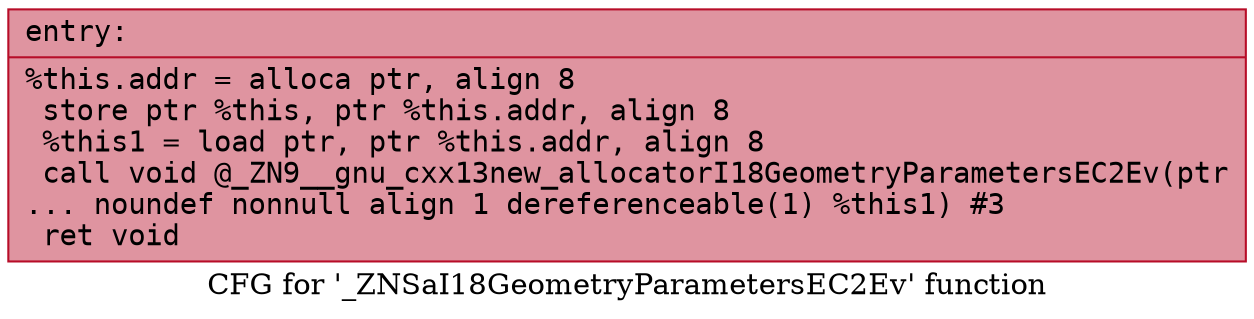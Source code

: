 digraph "CFG for '_ZNSaI18GeometryParametersEC2Ev' function" {
	label="CFG for '_ZNSaI18GeometryParametersEC2Ev' function";

	Node0x562c4e4ad970 [shape=record,color="#b70d28ff", style=filled, fillcolor="#b70d2870" fontname="Courier",label="{entry:\l|  %this.addr = alloca ptr, align 8\l  store ptr %this, ptr %this.addr, align 8\l  %this1 = load ptr, ptr %this.addr, align 8\l  call void @_ZN9__gnu_cxx13new_allocatorI18GeometryParametersEC2Ev(ptr\l... noundef nonnull align 1 dereferenceable(1) %this1) #3\l  ret void\l}"];
}
